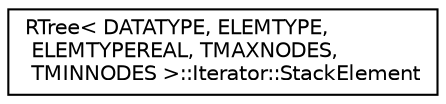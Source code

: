 digraph "Graphical Class Hierarchy"
{
  edge [fontname="Helvetica",fontsize="10",labelfontname="Helvetica",labelfontsize="10"];
  node [fontname="Helvetica",fontsize="10",shape=record];
  rankdir="LR";
  Node0 [label="RTree\< DATATYPE, ELEMTYPE,\l ELEMTYPEREAL, TMAXNODES,\l TMINNODES \>::Iterator::StackElement",height=0.2,width=0.4,color="black", fillcolor="white", style="filled",URL="$structRTree_1_1Iterator_1_1StackElement.html"];
}
